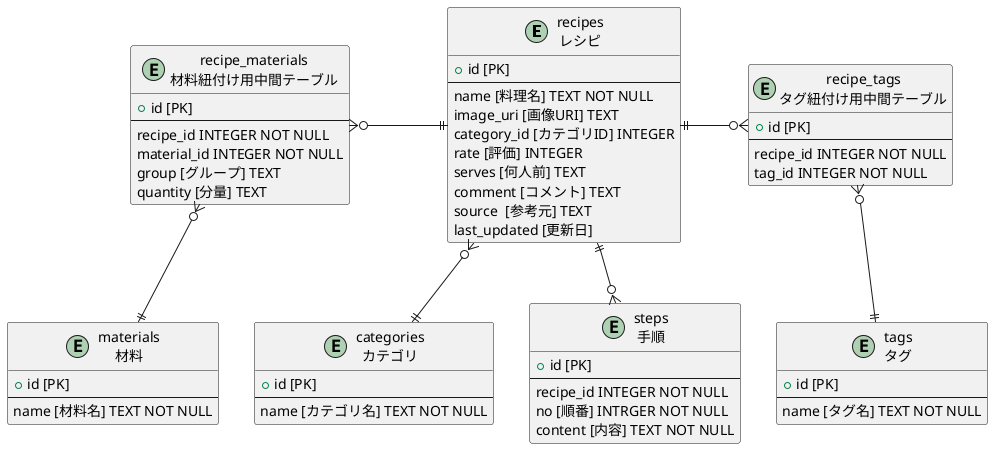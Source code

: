 @startuml recipe_tables

entity recipes as "recipes\nレシピ" {
  + id [PK]
  --
  name [料理名] TEXT NOT NULL
  image_uri [画像URI] TEXT
  category_id [カテゴリID] INTEGER
  rate [評価] INTEGER
  serves [何人前] TEXT
  comment [コメント] TEXT
  source  [参考元] TEXT
  last_updated [更新日]
}
entity materials as "materials\n材料" {
  + id [PK]
  --
  name [材料名] TEXT NOT NULL
}
entity recipe_materials as "recipe_materials\n材料紐付け用中間テーブル" {
  + id [PK]
  --
  recipe_id INTEGER NOT NULL
  material_id INTEGER NOT NULL
  group [グループ] TEXT
  quantity [分量] TEXT
}
entity steps as "steps\n手順" {
  + id [PK]
  --
  recipe_id INTEGER NOT NULL
  no [順番] INTRGER NOT NULL
  content [内容] TEXT NOT NULL
}
entity categories as "categories\nカテゴリ" {
  + id [PK]
  --
  name [カテゴリ名] TEXT NOT NULL
}
entity tags as "tags\nタグ" {
  + id [PK]
  --
  name [タグ名] TEXT NOT NULL
}
entity recipe_tags as "recipe_tags\nタグ紐付け用中間テーブル" {
  + id [PK]
  --
  recipe_id INTEGER NOT NULL
  tag_id INTEGER NOT NULL
}

recipes ||-l-o{ recipe_materials
materials ||-u-o{ recipe_materials
recipes ||-d-o{ steps
recipes }o-d-|| categories
recipes ||-r-o{ recipe_tags
tags ||-u-o{ recipe_tags
@enduml